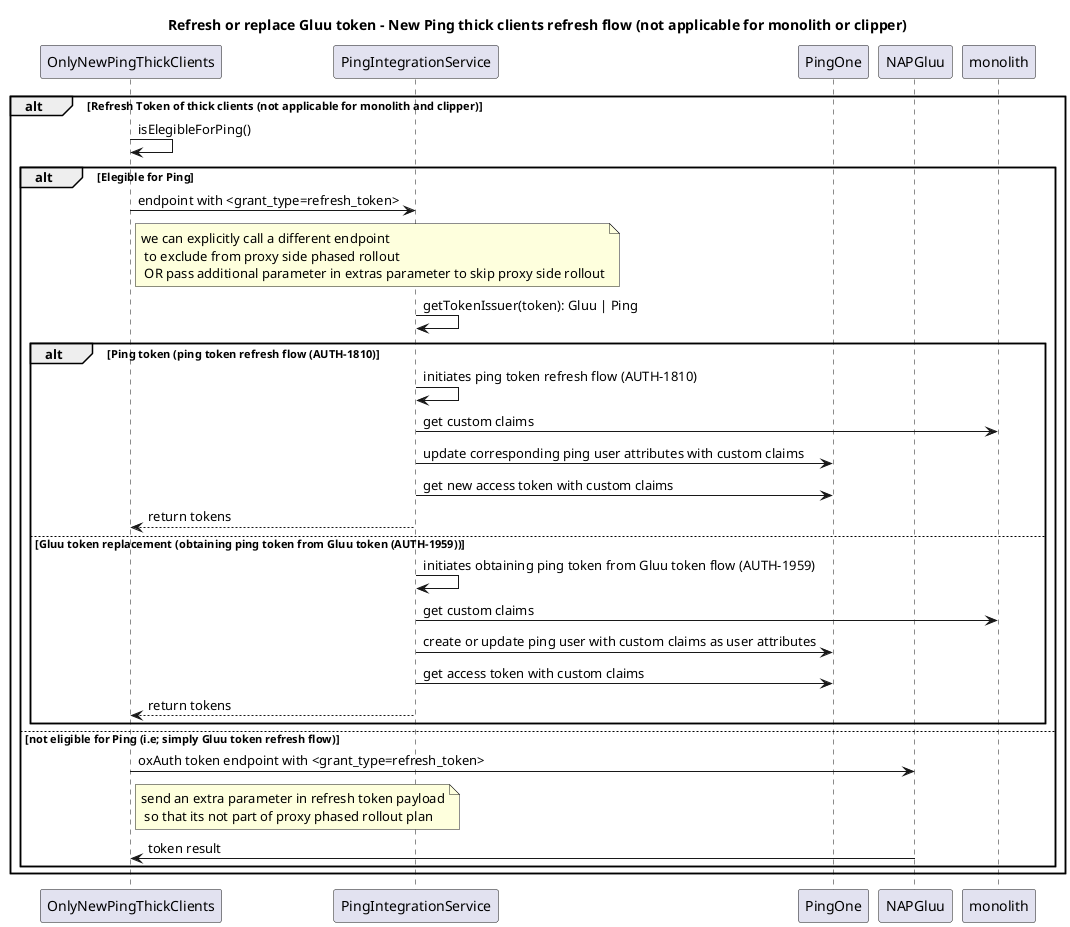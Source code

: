 @startuml Refresh or replace Gluu token - New Ping thick clients refresh flow (not applicable for monolith or clipper)

title Refresh or replace Gluu token - New Ping thick clients refresh flow (not applicable for monolith or clipper)
participant OnlyNewPingThickClients as NewPingThickClients
participant PingIntegrationService
participant PingOne as Ping
participant NAPGluu as Gluu

alt Refresh Token of thick clients (not applicable for monolith and clipper)
    NewPingThickClients->NewPingThickClients: isElegibleForPing()
    alt Elegible for Ping
        NewPingThickClients->PingIntegrationService: endpoint with <grant_type=refresh_token>
        note right of NewPingThickClients: we can explicitly call a different endpoint\n to exclude from proxy side phased rollout\n OR pass additional parameter in extras parameter to skip proxy side rollout
        PingIntegrationService->PingIntegrationService: getTokenIssuer(token): Gluu | Ping
        alt Ping token (ping token refresh flow (AUTH-1810)
            PingIntegrationService->PingIntegrationService: initiates ping token refresh flow (AUTH-1810)
            PingIntegrationService->monolith: get custom claims
            PingIntegrationService->Ping: update corresponding ping user attributes with custom claims
            PingIntegrationService->Ping: get new access token with custom claims
            PingIntegrationService-->NewPingThickClients: return tokens
        else Gluu token replacement (obtaining ping token from Gluu token (AUTH-1959))
            PingIntegrationService->PingIntegrationService: initiates obtaining ping token from Gluu token flow (AUTH-1959)
            PingIntegrationService->monolith: get custom claims
            PingIntegrationService->Ping: create or update ping user with custom claims as user attributes
            PingIntegrationService->Ping: get access token with custom claims
            PingIntegrationService-->NewPingThickClients: return tokens
        end
    else not eligible for Ping (i.e; simply Gluu token refresh flow)
        NewPingThickClients->Gluu: oxAuth token endpoint with <grant_type=refresh_token>
        note right of NewPingThickClients: send an extra parameter in refresh token payload\n so that its not part of proxy phased rollout plan
        Gluu->NewPingThickClients: token result
    end
end

@enduml
